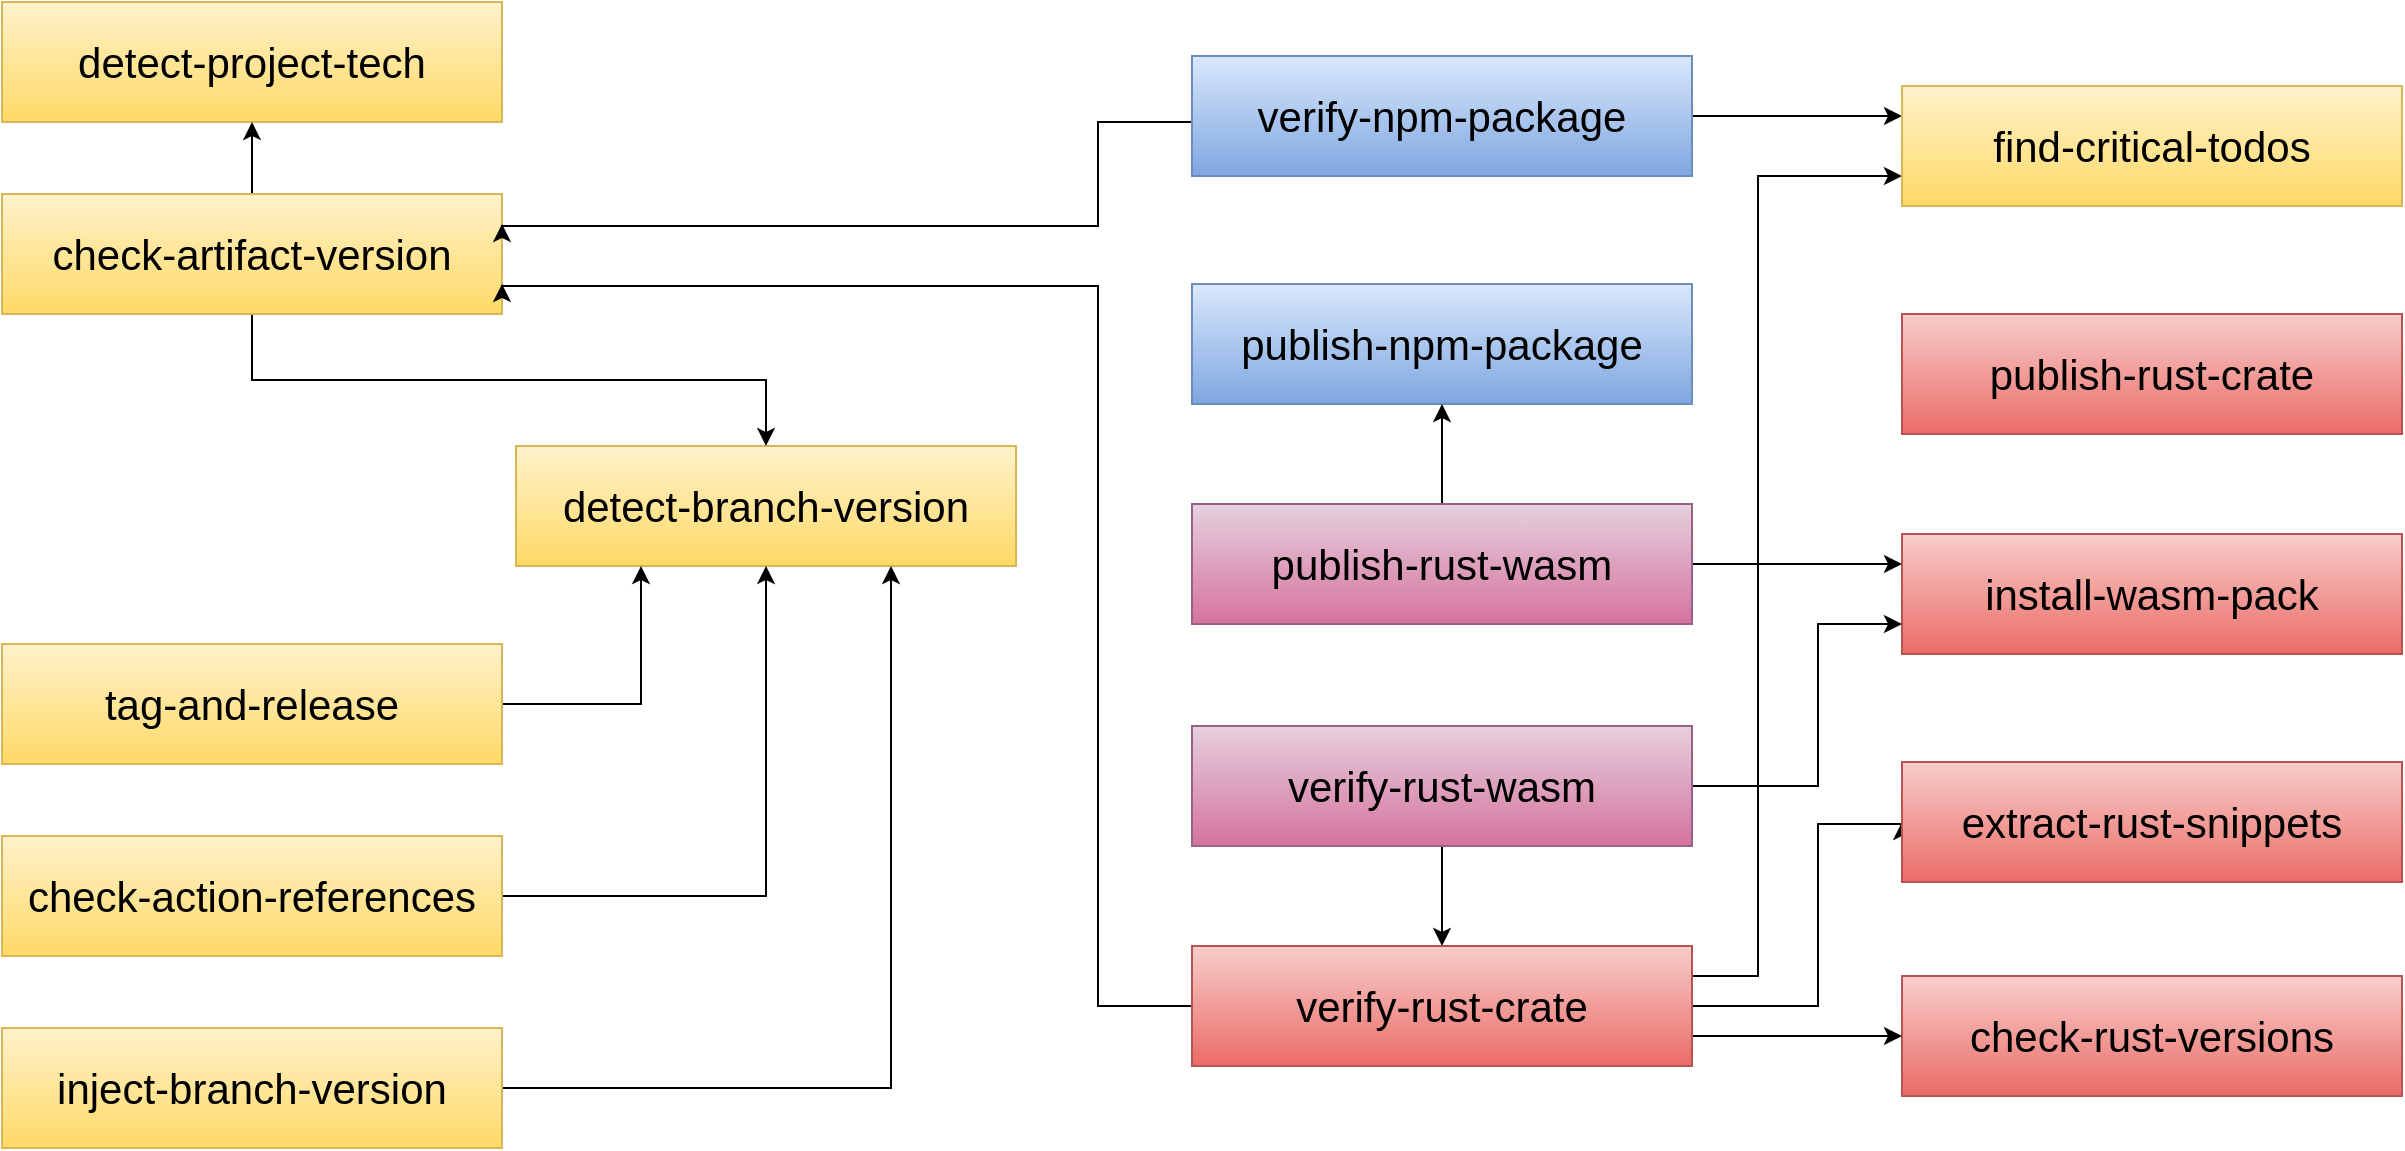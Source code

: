 <mxfile version="24.7.8">
  <diagram name="Page-1" id="WVEFT4MKlsdd_JEsjKgG">
    <mxGraphModel dx="1434" dy="815" grid="1" gridSize="10" guides="1" tooltips="1" connect="1" arrows="1" fold="1" page="1" pageScale="1" pageWidth="1280" pageHeight="640" math="0" shadow="0">
      <root>
        <mxCell id="0" />
        <mxCell id="1" parent="0" />
        <mxCell id="5F_uEz6Y_uifgk78bL69-1" value="&lt;font color=&quot;#000000&quot; style=&quot;font-size: 21px;&quot;&gt;detect-project-tech&lt;/font&gt;" style="rounded=0;whiteSpace=wrap;html=1;fillColor=#fff2cc;gradientColor=#ffd966;strokeColor=#d6b656;fontSize=21;" parent="1" vertex="1">
          <mxGeometry x="42" y="38" width="250" height="60" as="geometry" />
        </mxCell>
        <mxCell id="5F_uEz6Y_uifgk78bL69-2" value="&lt;font color=&quot;#000000&quot; style=&quot;font-size: 21px;&quot;&gt;install-wasm-pack&lt;/font&gt;" style="rounded=0;whiteSpace=wrap;html=1;fillColor=#f8cecc;gradientColor=#ea6b66;strokeColor=#b85450;fontSize=21;" parent="1" vertex="1">
          <mxGeometry x="992" y="304" width="250" height="60" as="geometry" />
        </mxCell>
        <mxCell id="5F_uEz6Y_uifgk78bL69-3" value="&lt;font color=&quot;#000000&quot; style=&quot;font-size: 21px;&quot;&gt;check-rust-versions&lt;/font&gt;" style="rounded=0;whiteSpace=wrap;html=1;fillColor=#f8cecc;gradientColor=#ea6b66;strokeColor=#b85450;fontSize=21;" parent="1" vertex="1">
          <mxGeometry x="992" y="525" width="250" height="60" as="geometry" />
        </mxCell>
        <mxCell id="5F_uEz6Y_uifgk78bL69-4" value="&lt;font color=&quot;#000000&quot; style=&quot;font-size: 21px;&quot;&gt;detect-branch-version&lt;/font&gt;" style="rounded=0;whiteSpace=wrap;html=1;fillColor=#fff2cc;gradientColor=#ffd966;strokeColor=#d6b656;fontSize=21;" parent="1" vertex="1">
          <mxGeometry x="299" y="260" width="250" height="60" as="geometry" />
        </mxCell>
        <mxCell id="5F_uEz6Y_uifgk78bL69-7" style="edgeStyle=orthogonalEdgeStyle;rounded=0;orthogonalLoop=1;jettySize=auto;html=1;exitX=0.5;exitY=0;exitDx=0;exitDy=0;entryX=0.5;entryY=1;entryDx=0;entryDy=0;fontSize=17;" parent="1" source="5F_uEz6Y_uifgk78bL69-5" target="5F_uEz6Y_uifgk78bL69-1" edge="1">
          <mxGeometry relative="1" as="geometry" />
        </mxCell>
        <mxCell id="27VhhjaNEkj5jJPGuZWT-5" style="edgeStyle=orthogonalEdgeStyle;rounded=0;orthogonalLoop=1;jettySize=auto;html=1;exitX=0.5;exitY=1;exitDx=0;exitDy=0;entryX=0.5;entryY=0;entryDx=0;entryDy=0;" parent="1" source="5F_uEz6Y_uifgk78bL69-5" target="5F_uEz6Y_uifgk78bL69-4" edge="1">
          <mxGeometry relative="1" as="geometry" />
        </mxCell>
        <mxCell id="5F_uEz6Y_uifgk78bL69-5" value="&lt;font color=&quot;#000000&quot; style=&quot;font-size: 21px;&quot;&gt;check-artifact-version&lt;/font&gt;" style="rounded=0;whiteSpace=wrap;html=1;fillColor=#fff2cc;gradientColor=#ffd966;strokeColor=#d6b656;fontSize=21;" parent="1" vertex="1">
          <mxGeometry x="42" y="134" width="250" height="60" as="geometry" />
        </mxCell>
        <mxCell id="27VhhjaNEkj5jJPGuZWT-6" style="edgeStyle=orthogonalEdgeStyle;rounded=0;orthogonalLoop=1;jettySize=auto;html=1;entryX=0.25;entryY=1;entryDx=0;entryDy=0;" parent="1" source="5F_uEz6Y_uifgk78bL69-8" target="5F_uEz6Y_uifgk78bL69-4" edge="1">
          <mxGeometry relative="1" as="geometry" />
        </mxCell>
        <mxCell id="5F_uEz6Y_uifgk78bL69-8" value="&lt;font color=&quot;#000000&quot; style=&quot;font-size: 21px;&quot;&gt;tag-and-release&lt;/font&gt;" style="rounded=0;whiteSpace=wrap;html=1;fillColor=#fff2cc;gradientColor=#ffd966;strokeColor=#d6b656;fontSize=21;" parent="1" vertex="1">
          <mxGeometry x="42" y="359" width="250" height="60" as="geometry" />
        </mxCell>
        <mxCell id="5F_uEz6Y_uifgk78bL69-11" style="edgeStyle=orthogonalEdgeStyle;rounded=0;orthogonalLoop=1;jettySize=auto;html=1;entryX=1;entryY=0.75;entryDx=0;entryDy=0;fontSize=17;" parent="1" source="5F_uEz6Y_uifgk78bL69-10" target="5F_uEz6Y_uifgk78bL69-5" edge="1">
          <mxGeometry relative="1" as="geometry">
            <Array as="points">
              <mxPoint x="590" y="540" />
              <mxPoint x="590" y="180" />
            </Array>
          </mxGeometry>
        </mxCell>
        <mxCell id="-g0peTl4rt_80_YKgBvN-2" style="edgeStyle=orthogonalEdgeStyle;rounded=0;orthogonalLoop=1;jettySize=auto;html=1;exitX=1;exitY=0.25;exitDx=0;exitDy=0;entryX=0;entryY=0.75;entryDx=0;entryDy=0;" parent="1" source="5F_uEz6Y_uifgk78bL69-10" target="-g0peTl4rt_80_YKgBvN-1" edge="1">
          <mxGeometry relative="1" as="geometry">
            <Array as="points">
              <mxPoint x="920" y="525" />
              <mxPoint x="920" y="125" />
            </Array>
          </mxGeometry>
        </mxCell>
        <mxCell id="W3QRdKLgqPP0dFlY031m-2" style="edgeStyle=orthogonalEdgeStyle;rounded=0;orthogonalLoop=1;jettySize=auto;html=1;exitX=1;exitY=0.75;exitDx=0;exitDy=0;entryX=0;entryY=0.5;entryDx=0;entryDy=0;" edge="1" parent="1" source="5F_uEz6Y_uifgk78bL69-10" target="5F_uEz6Y_uifgk78bL69-3">
          <mxGeometry relative="1" as="geometry" />
        </mxCell>
        <mxCell id="W3QRdKLgqPP0dFlY031m-4" style="edgeStyle=orthogonalEdgeStyle;rounded=0;orthogonalLoop=1;jettySize=auto;html=1;exitX=1;exitY=0.5;exitDx=0;exitDy=0;entryX=0;entryY=0.5;entryDx=0;entryDy=0;" edge="1" parent="1" source="5F_uEz6Y_uifgk78bL69-10" target="V_-eHLgGtdioPDiCoV3Y-1">
          <mxGeometry relative="1" as="geometry">
            <Array as="points">
              <mxPoint x="950" y="540" />
              <mxPoint x="950" y="449" />
            </Array>
          </mxGeometry>
        </mxCell>
        <mxCell id="5F_uEz6Y_uifgk78bL69-10" value="&lt;span style=&quot;color: rgb(0, 0, 0);&quot;&gt;verify&lt;/span&gt;&lt;font color=&quot;#000000&quot; style=&quot;font-size: 21px;&quot;&gt;-rust-crate&lt;/font&gt;" style="rounded=0;whiteSpace=wrap;html=1;fillColor=#f8cecc;gradientColor=#ea6b66;strokeColor=#b85450;fontSize=21;" parent="1" vertex="1">
          <mxGeometry x="637" y="510" width="250" height="60" as="geometry" />
        </mxCell>
        <mxCell id="5F_uEz6Y_uifgk78bL69-13" value="&lt;font color=&quot;#000000&quot; style=&quot;font-size: 21px;&quot;&gt;publish-rust-crate&lt;/font&gt;" style="rounded=0;whiteSpace=wrap;html=1;fillColor=#f8cecc;gradientColor=#ea6b66;strokeColor=#b85450;fontSize=21;" parent="1" vertex="1">
          <mxGeometry x="992" y="194" width="250" height="60" as="geometry" />
        </mxCell>
        <mxCell id="5F_uEz6Y_uifgk78bL69-15" style="edgeStyle=orthogonalEdgeStyle;rounded=0;orthogonalLoop=1;jettySize=auto;html=1;fontSize=17;entryX=1;entryY=0.25;entryDx=0;entryDy=0;" parent="1" source="5F_uEz6Y_uifgk78bL69-14" target="5F_uEz6Y_uifgk78bL69-5" edge="1">
          <mxGeometry relative="1" as="geometry">
            <mxPoint x="440" y="100" as="targetPoint" />
            <Array as="points">
              <mxPoint x="590" y="98" />
              <mxPoint x="590" y="150" />
            </Array>
          </mxGeometry>
        </mxCell>
        <mxCell id="-g0peTl4rt_80_YKgBvN-3" style="edgeStyle=orthogonalEdgeStyle;rounded=0;orthogonalLoop=1;jettySize=auto;html=1;exitX=1;exitY=0.5;exitDx=0;exitDy=0;entryX=0;entryY=0.25;entryDx=0;entryDy=0;" parent="1" source="5F_uEz6Y_uifgk78bL69-14" target="-g0peTl4rt_80_YKgBvN-1" edge="1">
          <mxGeometry relative="1" as="geometry" />
        </mxCell>
        <mxCell id="5F_uEz6Y_uifgk78bL69-14" value="&lt;span style=&quot;color: rgb(0, 0, 0);&quot;&gt;verify&lt;/span&gt;&lt;font color=&quot;#000000&quot; style=&quot;font-size: 21px;&quot;&gt;-npm-package&lt;/font&gt;" style="rounded=0;whiteSpace=wrap;html=1;fillColor=#dae8fc;gradientColor=#7ea6e0;strokeColor=#6c8ebf;fontSize=21;" parent="1" vertex="1">
          <mxGeometry x="637" y="65" width="250" height="60" as="geometry" />
        </mxCell>
        <mxCell id="5F_uEz6Y_uifgk78bL69-16" value="&lt;font color=&quot;#000000&quot; style=&quot;font-size: 21px;&quot;&gt;publish-npm-package&lt;/font&gt;" style="rounded=0;whiteSpace=wrap;html=1;fillColor=#dae8fc;gradientColor=#7ea6e0;strokeColor=#6c8ebf;fontSize=21;" parent="1" vertex="1">
          <mxGeometry x="637" y="179" width="250" height="60" as="geometry" />
        </mxCell>
        <mxCell id="S0Hg6-S1WZmBayF-FOZm-3" style="edgeStyle=orthogonalEdgeStyle;rounded=0;orthogonalLoop=1;jettySize=auto;html=1;exitX=0.5;exitY=1;exitDx=0;exitDy=0;entryX=0.5;entryY=0;entryDx=0;entryDy=0;fontSize=17;" parent="1" source="S0Hg6-S1WZmBayF-FOZm-1" target="5F_uEz6Y_uifgk78bL69-10" edge="1">
          <mxGeometry relative="1" as="geometry" />
        </mxCell>
        <mxCell id="V_-eHLgGtdioPDiCoV3Y-4" style="edgeStyle=orthogonalEdgeStyle;rounded=0;orthogonalLoop=1;jettySize=auto;html=1;exitX=1;exitY=0.5;exitDx=0;exitDy=0;entryX=0;entryY=0.75;entryDx=0;entryDy=0;" parent="1" source="S0Hg6-S1WZmBayF-FOZm-1" target="5F_uEz6Y_uifgk78bL69-2" edge="1">
          <mxGeometry relative="1" as="geometry">
            <Array as="points">
              <mxPoint x="950" y="430" />
              <mxPoint x="950" y="349" />
            </Array>
          </mxGeometry>
        </mxCell>
        <mxCell id="S0Hg6-S1WZmBayF-FOZm-1" value="&lt;font color=&quot;#000000&quot; style=&quot;font-size: 21px;&quot;&gt;verify-rust-wasm&lt;/font&gt;" style="rounded=0;whiteSpace=wrap;html=1;fillColor=#e6d0de;strokeColor=#996185;gradientColor=#d5739d;fontSize=21;" parent="1" vertex="1">
          <mxGeometry x="637" y="400" width="250" height="60" as="geometry" />
        </mxCell>
        <mxCell id="zKSVHkd6np1KmGHOfuu6-1" style="edgeStyle=orthogonalEdgeStyle;rounded=0;orthogonalLoop=1;jettySize=auto;html=1;entryX=0.5;entryY=1;entryDx=0;entryDy=0;" parent="1" source="JbcmaUnZiUW12ubG6OzJ-1" target="5F_uEz6Y_uifgk78bL69-4" edge="1">
          <mxGeometry relative="1" as="geometry" />
        </mxCell>
        <mxCell id="JbcmaUnZiUW12ubG6OzJ-1" value="&lt;font color=&quot;#000000&quot; style=&quot;font-size: 21px;&quot;&gt;check-action-references&lt;/font&gt;" style="rounded=0;whiteSpace=wrap;html=1;fillColor=#fff2cc;strokeColor=#d6b656;fontSize=21;gradientColor=#ffd966;" parent="1" vertex="1">
          <mxGeometry x="42" y="455" width="250" height="60" as="geometry" />
        </mxCell>
        <mxCell id="27VhhjaNEkj5jJPGuZWT-2" style="edgeStyle=orthogonalEdgeStyle;rounded=0;orthogonalLoop=1;jettySize=auto;html=1;exitX=0.5;exitY=0;exitDx=0;exitDy=0;entryX=0.5;entryY=1;entryDx=0;entryDy=0;fontSize=17;" parent="1" source="27VhhjaNEkj5jJPGuZWT-1" target="5F_uEz6Y_uifgk78bL69-16" edge="1">
          <mxGeometry relative="1" as="geometry" />
        </mxCell>
        <mxCell id="27VhhjaNEkj5jJPGuZWT-4" style="edgeStyle=orthogonalEdgeStyle;rounded=0;orthogonalLoop=1;jettySize=auto;html=1;exitX=1;exitY=0.5;exitDx=0;exitDy=0;entryX=0;entryY=0.25;entryDx=0;entryDy=0;" parent="1" source="27VhhjaNEkj5jJPGuZWT-1" target="5F_uEz6Y_uifgk78bL69-2" edge="1">
          <mxGeometry relative="1" as="geometry" />
        </mxCell>
        <mxCell id="27VhhjaNEkj5jJPGuZWT-1" value="&lt;font color=&quot;#000000&quot; style=&quot;font-size: 21px;&quot;&gt;publish-rust-wasm&lt;/font&gt;" style="rounded=0;whiteSpace=wrap;html=1;fillColor=#e6d0de;strokeColor=#996185;gradientColor=#d5739d;fontSize=21;" parent="1" vertex="1">
          <mxGeometry x="637" y="289" width="250" height="60" as="geometry" />
        </mxCell>
        <mxCell id="zKSVHkd6np1KmGHOfuu6-2" style="edgeStyle=orthogonalEdgeStyle;rounded=0;orthogonalLoop=1;jettySize=auto;html=1;exitX=1;exitY=0.5;exitDx=0;exitDy=0;entryX=0.75;entryY=1;entryDx=0;entryDy=0;" parent="1" source="XoRaWllq_g0hGnf5YF35-1" target="5F_uEz6Y_uifgk78bL69-4" edge="1">
          <mxGeometry relative="1" as="geometry" />
        </mxCell>
        <mxCell id="XoRaWllq_g0hGnf5YF35-1" value="&lt;font color=&quot;#000000&quot; style=&quot;font-size: 21px;&quot;&gt;inject-branch-version&lt;/font&gt;" style="rounded=0;whiteSpace=wrap;html=1;fillColor=#fff2cc;strokeColor=#d6b656;fontSize=21;gradientColor=#ffd966;" parent="1" vertex="1">
          <mxGeometry x="42" y="551" width="250" height="60" as="geometry" />
        </mxCell>
        <mxCell id="-g0peTl4rt_80_YKgBvN-1" value="&lt;font color=&quot;#000000&quot; style=&quot;font-size: 21px;&quot;&gt;find-critical-todos&lt;/font&gt;" style="rounded=0;whiteSpace=wrap;html=1;fillColor=#fff2cc;gradientColor=#ffd966;strokeColor=#d6b656;fontSize=21;" parent="1" vertex="1">
          <mxGeometry x="992" y="80" width="250" height="60" as="geometry" />
        </mxCell>
        <mxCell id="V_-eHLgGtdioPDiCoV3Y-1" value="&lt;font color=&quot;#000000&quot; style=&quot;font-size: 21px;&quot;&gt;extract-rust-snippets&lt;/font&gt;" style="rounded=0;whiteSpace=wrap;html=1;fillColor=#f8cecc;gradientColor=#ea6b66;strokeColor=#b85450;fontSize=21;" parent="1" vertex="1">
          <mxGeometry x="992" y="418" width="250" height="60" as="geometry" />
        </mxCell>
      </root>
    </mxGraphModel>
  </diagram>
</mxfile>

